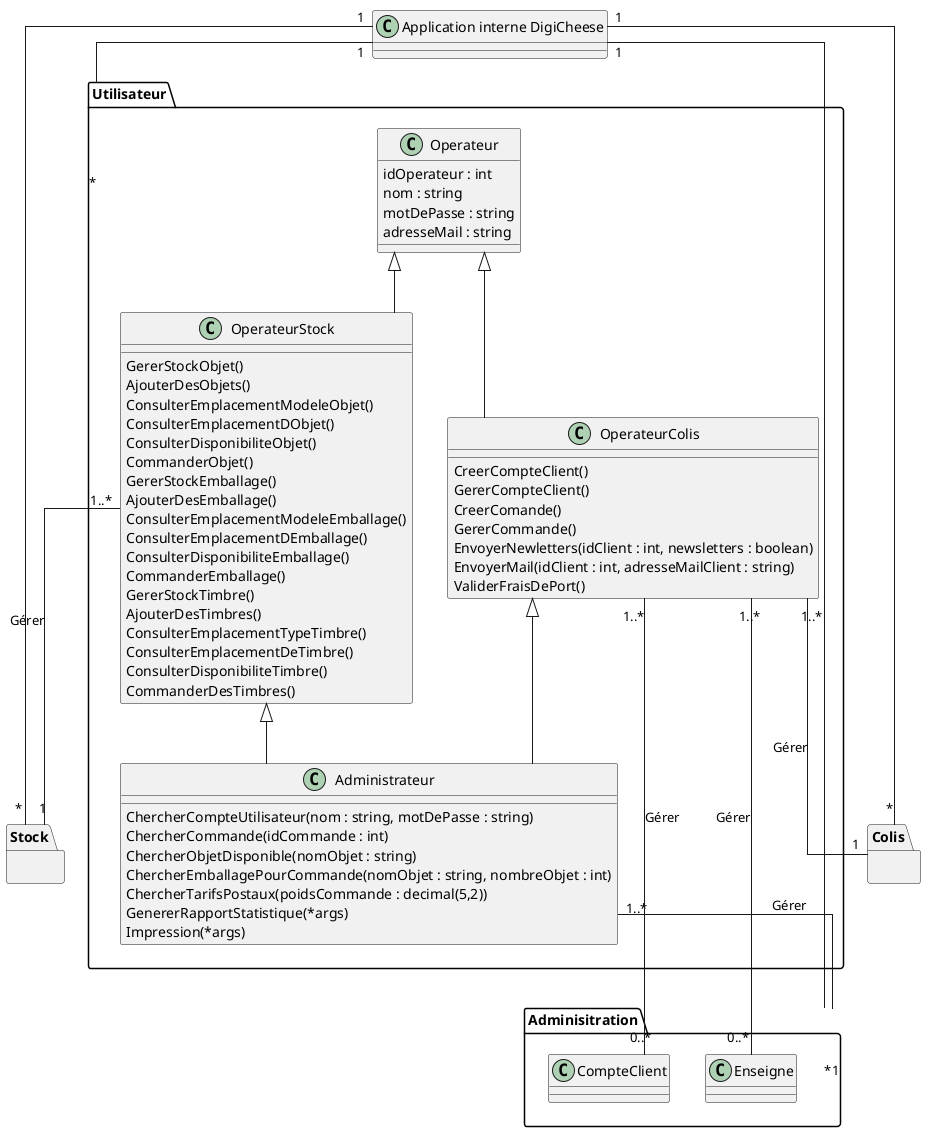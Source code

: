 @startuml Classe model
skinparam linetype ortho


package "Adminisitration"{

    'class ModeleObjet {
        'idModeleObjet : int
        'nom : string
        'description : string
        'disponible : boolean
        '{field} prix : decimal (5,2)
        '{field} poids : decimal (5,2)
    '}

    'class ModeleEmballage {
        'idModeleEmballage : int
        'nom : string
        '{field} prix : decimal (5,2)
        '{field} poids : decimal (5,2)
    '}

    'class TarifsPostaux {
       ' idTarifsPostaux : int
        'poidsMaximum : int
        '{field} prix : decimal (5,2)
    '}

    'enum Status <<enumeration>>{
        'DISPONIBLE
        'RUPTURE DE STOCK
        'DISCONTINUE
    '}

    'class Quantite {
       ' minObjets : int
       ' maxObjets : int
    '}

    class CompteClient {
        'idClient : int
        'nom : string
       ' prenom : string
       ' genre : string
        'adressePostal : string
        'codePostal : int
        'ville : string
       'telephone : string
        'adresseMail : string
        'newsletters : boolean
        '{field} solde : decimal(5,2)
        'dateCreation : date
    }

    class Enseigne {
        'idEnseigne : int
        'nom : string
        'ville : string
        'codePostal : int
    }



    'class AdressePostal {
        'idAdressePostal : int
        'adressePostal : string
        'ville : string
        'codePostal : int
    '}

}
'ModeleObjet "0..*"-- "1" Status : status
'ModeleEmballage "0..*" -- "1" Status : status
'TarifsPostaux "0..*" -- "1" Status : status

'ModeleObjet "1..*" -- "1..*" ModeleEmballage : contenir
'(ModeleObjet, ModeleEmballage) .. Quantite


package "Stock" {

    'class Objet {
        'idObjet : int
    '}

    'class Emballage {
        'idEmballage : int
    '}

    'class Timbre {
        'idTimbre : int
    '}

    'enum Condition <<enumeration>> {
       ' DISPONIBLE
        'INDISPONIBLE
    '}

}

'Objet "0..*" -- "1" Condition : condition
'Emballage "0..*" -- "1" Condition : condition
'Timbre "0..*" -- "1" Condition : condition


'Objet "0..*" -- "1" ModeleObjet : avoir
'Emballage "0..*" -- "1" ModeleEmballage : avoir
'TarifsPostaux "0..*" -- "1" Timbre : avoir

package "Colis" {

    'class Commande {
        'idCommande : int
        'quantiteDObjets : int
        'numeroDeSuivie : int
        '{field} prix : decimal (5,2)
        '{field} poids : decimal (5,2)
        'dateCreation : date


        'ModifierPrix()
        'ModifierPoids()
        'ModifierEtat()
        'AjouterObjets()
        'AjouterEmballages()
        'AjouterTimbres()
        'AjouterNuméroSuivie()

    '}

    'enum Etat <<enumeration>>{
        'INITIALISER
        'EN ATTENTE DE PREPARATION
        'PREPARATION REALISE
        'EN ATTENTE DE VALIDATION DES FRAIS DE PORTS
       ' FRAIS DE PORTS VALIDES
        'EXPEDIER
        'TERMINER
        'ANNULEE
        'ERREUR
    '}

}

'Commande "0..1" -- "1"Etat :état

package "Utilisateur" {

    class Operateur {
        idOperateur : int
        nom : string
        motDePasse : string
        adresseMail : string
    }

    class OperateurColis {
        CreerCompteClient()
        GererCompteClient()
        CreerComande()
        GererCommande()
        EnvoyerNewletters(idClient : int, newsletters : boolean)
        EnvoyerMail(idClient : int, adresseMailClient : string)
        ValiderFraisDePort()
    }

    class OperateurStock {
        GererStockObjet()
        AjouterDesObjets()
        ConsulterEmplacementModeleObjet()
        ConsulterEmplacementDObjet()
        ConsulterDisponibiliteObjet()
        CommanderObjet()
        GererStockEmballage()
        AjouterDesEmballage()
        ConsulterEmplacementModeleEmballage()
        ConsulterEmplacementDEmballage()
        ConsulterDisponibiliteEmballage()
        CommanderEmballage()
        GererStockTimbre()
        AjouterDesTimbres()
        ConsulterEmplacementTypeTimbre()
        ConsulterEmplacementDeTimbre()
        ConsulterDisponibiliteTimbre()
        CommanderDesTimbres()

    }

    class Administrateur {
    ChercherCompteUtilisateur(nom : string, motDePasse : string)
    ChercherCommande(idCommande : int)
    ChercherObjetDisponible(nomObjet : string)
    ChercherEmballagePourCommande(nomObjet : string, nombreObjet : int)
    ChercherTarifsPostaux(poidsCommande : decimal(5,2))
    GenererRapportStatistique(*args)
    Impression(*args)
}

}
class "Application interne DigiCheese"{
    'ChercherCompteUtilisateur(nom : str, motDePasse : str)
    'ChercherCommande(idCommande : int)
    'ChercherObjetDisponible(nomObjet : str)
    'ChercherEmballagePourCommande()
    

}


'CompteClient "1" -- "1..*" AdressePostal : possède
'Commande "1..*" -- "1" AdressePostal : possède
'Enseigne "1..*" -- "1"AdressePostal : possède

'Commande "0..1" -- "1..*" Objet : contient
'Commande "0..1" -- "1..*" Emballage : contient
'Commande "0..1" -- "1..*" Timbre : possède


'CompteClient "1" -- "1..*" Commande : possède



Administrateur "1..*" -- "1" Adminisitration : Gérer

OperateurColis "1..*" -- "1" Colis : Gérer

OperateurStock "1..*" -- "1" Stock : Gérer

Operateur <|-- OperateurColis
Operateur <|-- OperateurStock
OperateurStock <|-- Administrateur
OperateurColis <|-- Administrateur


OperateurColis "1..*" -- "0..*" CompteClient : Gérer
OperateurColis "1..*" -- "0..*" Enseigne : Gérer

"Application interne DigiCheese" "1" -- "*" Utilisateur
"Application interne DigiCheese" "1" -- "*" Adminisitration
"Application interne DigiCheese" "1" -- "*" Stock
"Application interne DigiCheese" "1" -- "*" Colis

@enduml